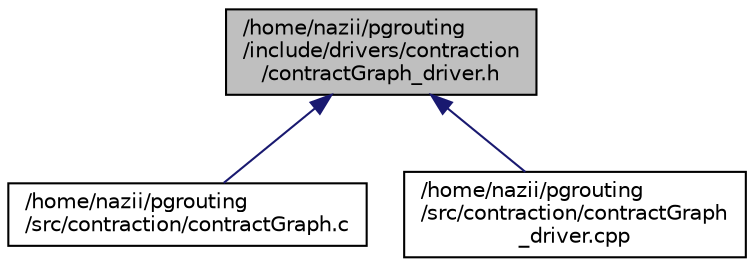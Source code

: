digraph "/home/nazii/pgrouting/include/drivers/contraction/contractGraph_driver.h"
{
  edge [fontname="Helvetica",fontsize="10",labelfontname="Helvetica",labelfontsize="10"];
  node [fontname="Helvetica",fontsize="10",shape=record];
  Node6 [label="/home/nazii/pgrouting\l/include/drivers/contraction\l/contractGraph_driver.h",height=0.2,width=0.4,color="black", fillcolor="grey75", style="filled", fontcolor="black"];
  Node6 -> Node7 [dir="back",color="midnightblue",fontsize="10",style="solid",fontname="Helvetica"];
  Node7 [label="/home/nazii/pgrouting\l/src/contraction/contractGraph.c",height=0.2,width=0.4,color="black", fillcolor="white", style="filled",URL="$contractGraph_8c.html"];
  Node6 -> Node8 [dir="back",color="midnightblue",fontsize="10",style="solid",fontname="Helvetica"];
  Node8 [label="/home/nazii/pgrouting\l/src/contraction/contractGraph\l_driver.cpp",height=0.2,width=0.4,color="black", fillcolor="white", style="filled",URL="$contractGraph__driver_8cpp.html"];
}
